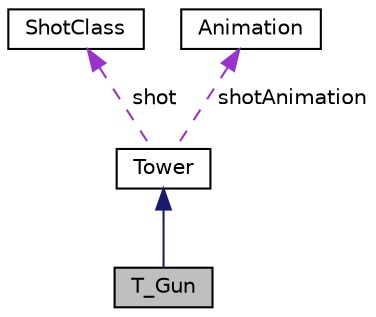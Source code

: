 digraph "T_Gun"
{
  edge [fontname="Helvetica",fontsize="10",labelfontname="Helvetica",labelfontsize="10"];
  node [fontname="Helvetica",fontsize="10",shape=record];
  Node2 [label="T_Gun",height=0.2,width=0.4,color="black", fillcolor="grey75", style="filled", fontcolor="black"];
  Node3 -> Node2 [dir="back",color="midnightblue",fontsize="10",style="solid",fontname="Helvetica"];
  Node3 [label="Tower",height=0.2,width=0.4,color="black", fillcolor="white", style="filled",URL="$class_tower.html",tooltip="Klasa podstawowa opisujaca wieze. "];
  Node4 -> Node3 [dir="back",color="darkorchid3",fontsize="10",style="dashed",label=" shot" ,fontname="Helvetica"];
  Node4 [label="ShotClass",height=0.2,width=0.4,color="black", fillcolor="white", style="filled",URL="$class_shot_class.html",tooltip="Klasa opisujaca graficznie atak wiez. "];
  Node5 -> Node3 [dir="back",color="darkorchid3",fontsize="10",style="dashed",label=" shotAnimation" ,fontname="Helvetica"];
  Node5 [label="Animation",height=0.2,width=0.4,color="black", fillcolor="white", style="filled",URL="$class_animation.html",tooltip="Klasa opisujaca animacje. "];
}
